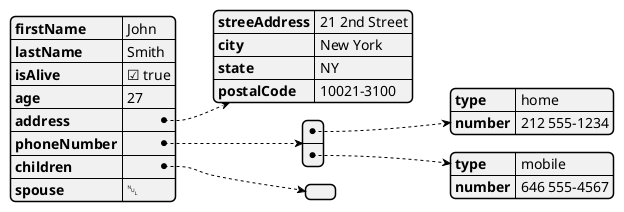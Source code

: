 @startjson
{
    "firstName":"John",
    "lastName":"Smith",
    "isAlive": true,
    "age": 27,
    "address": {
        "streeAddress":"21 2nd Street",
        "city": "New York",
        "state": "NY",
        "postalCode": "10021-3100"
    },
    "phoneNumber": [
        {
            "type": "home",
            "number": "212 555-1234"
        },
        {
            "type": "mobile",
            "number": "646 555-4567"
        }
    ],
    "children": [],
    "spouse": null
}
@endjson